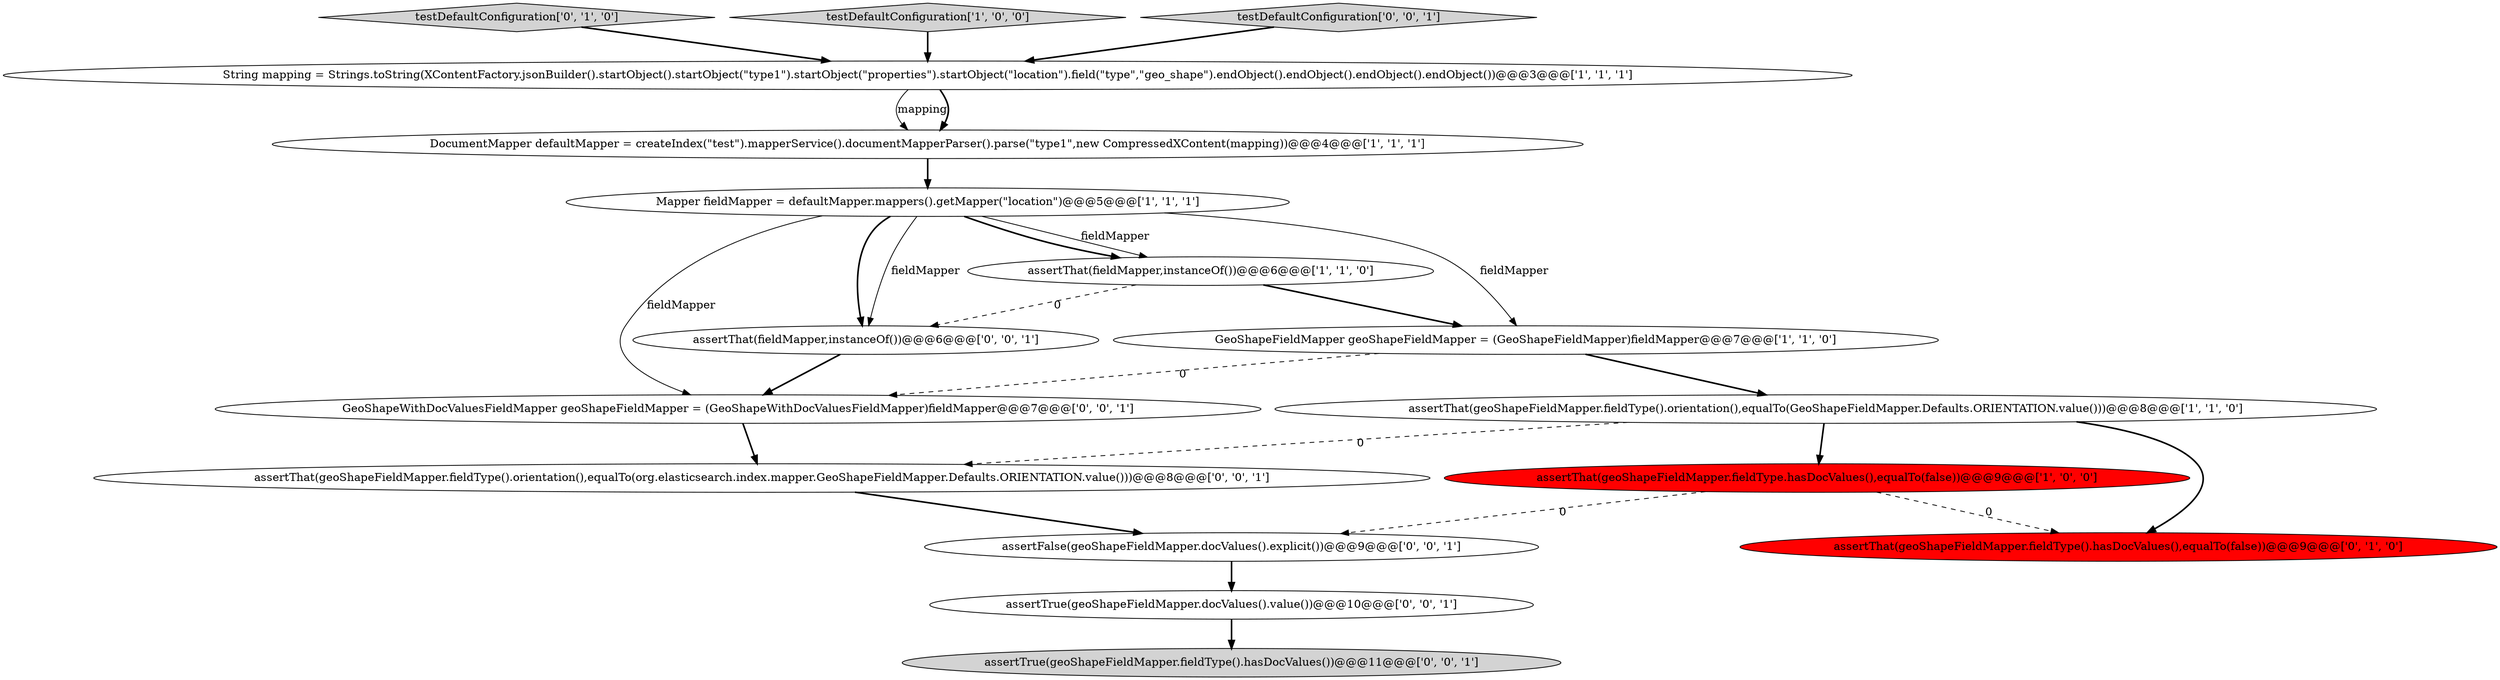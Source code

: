 digraph {
12 [style = filled, label = "GeoShapeWithDocValuesFieldMapper geoShapeFieldMapper = (GeoShapeWithDocValuesFieldMapper)fieldMapper@@@7@@@['0', '0', '1']", fillcolor = white, shape = ellipse image = "AAA0AAABBB3BBB"];
8 [style = filled, label = "testDefaultConfiguration['0', '1', '0']", fillcolor = lightgray, shape = diamond image = "AAA0AAABBB2BBB"];
10 [style = filled, label = "assertTrue(geoShapeFieldMapper.docValues().value())@@@10@@@['0', '0', '1']", fillcolor = white, shape = ellipse image = "AAA0AAABBB3BBB"];
2 [style = filled, label = "assertThat(geoShapeFieldMapper.fieldType.hasDocValues(),equalTo(false))@@@9@@@['1', '0', '0']", fillcolor = red, shape = ellipse image = "AAA1AAABBB1BBB"];
11 [style = filled, label = "assertTrue(geoShapeFieldMapper.fieldType().hasDocValues())@@@11@@@['0', '0', '1']", fillcolor = lightgray, shape = ellipse image = "AAA0AAABBB3BBB"];
16 [style = filled, label = "assertThat(geoShapeFieldMapper.fieldType().orientation(),equalTo(org.elasticsearch.index.mapper.GeoShapeFieldMapper.Defaults.ORIENTATION.value()))@@@8@@@['0', '0', '1']", fillcolor = white, shape = ellipse image = "AAA0AAABBB3BBB"];
14 [style = filled, label = "assertFalse(geoShapeFieldMapper.docValues().explicit())@@@9@@@['0', '0', '1']", fillcolor = white, shape = ellipse image = "AAA0AAABBB3BBB"];
1 [style = filled, label = "testDefaultConfiguration['1', '0', '0']", fillcolor = lightgray, shape = diamond image = "AAA0AAABBB1BBB"];
7 [style = filled, label = "DocumentMapper defaultMapper = createIndex(\"test\").mapperService().documentMapperParser().parse(\"type1\",new CompressedXContent(mapping))@@@4@@@['1', '1', '1']", fillcolor = white, shape = ellipse image = "AAA0AAABBB1BBB"];
0 [style = filled, label = "assertThat(geoShapeFieldMapper.fieldType().orientation(),equalTo(GeoShapeFieldMapper.Defaults.ORIENTATION.value()))@@@8@@@['1', '1', '0']", fillcolor = white, shape = ellipse image = "AAA0AAABBB1BBB"];
15 [style = filled, label = "assertThat(fieldMapper,instanceOf())@@@6@@@['0', '0', '1']", fillcolor = white, shape = ellipse image = "AAA0AAABBB3BBB"];
4 [style = filled, label = "assertThat(fieldMapper,instanceOf())@@@6@@@['1', '1', '0']", fillcolor = white, shape = ellipse image = "AAA0AAABBB1BBB"];
13 [style = filled, label = "testDefaultConfiguration['0', '0', '1']", fillcolor = lightgray, shape = diamond image = "AAA0AAABBB3BBB"];
6 [style = filled, label = "GeoShapeFieldMapper geoShapeFieldMapper = (GeoShapeFieldMapper)fieldMapper@@@7@@@['1', '1', '0']", fillcolor = white, shape = ellipse image = "AAA0AAABBB1BBB"];
3 [style = filled, label = "Mapper fieldMapper = defaultMapper.mappers().getMapper(\"location\")@@@5@@@['1', '1', '1']", fillcolor = white, shape = ellipse image = "AAA0AAABBB1BBB"];
5 [style = filled, label = "String mapping = Strings.toString(XContentFactory.jsonBuilder().startObject().startObject(\"type1\").startObject(\"properties\").startObject(\"location\").field(\"type\",\"geo_shape\").endObject().endObject().endObject().endObject())@@@3@@@['1', '1', '1']", fillcolor = white, shape = ellipse image = "AAA0AAABBB1BBB"];
9 [style = filled, label = "assertThat(geoShapeFieldMapper.fieldType().hasDocValues(),equalTo(false))@@@9@@@['0', '1', '0']", fillcolor = red, shape = ellipse image = "AAA1AAABBB2BBB"];
1->5 [style = bold, label=""];
0->9 [style = bold, label=""];
3->6 [style = solid, label="fieldMapper"];
4->6 [style = bold, label=""];
0->2 [style = bold, label=""];
0->16 [style = dashed, label="0"];
5->7 [style = solid, label="mapping"];
14->10 [style = bold, label=""];
6->0 [style = bold, label=""];
3->15 [style = bold, label=""];
12->16 [style = bold, label=""];
3->4 [style = bold, label=""];
7->3 [style = bold, label=""];
6->12 [style = dashed, label="0"];
3->4 [style = solid, label="fieldMapper"];
2->14 [style = dashed, label="0"];
8->5 [style = bold, label=""];
2->9 [style = dashed, label="0"];
4->15 [style = dashed, label="0"];
13->5 [style = bold, label=""];
3->15 [style = solid, label="fieldMapper"];
5->7 [style = bold, label=""];
16->14 [style = bold, label=""];
15->12 [style = bold, label=""];
3->12 [style = solid, label="fieldMapper"];
10->11 [style = bold, label=""];
}
